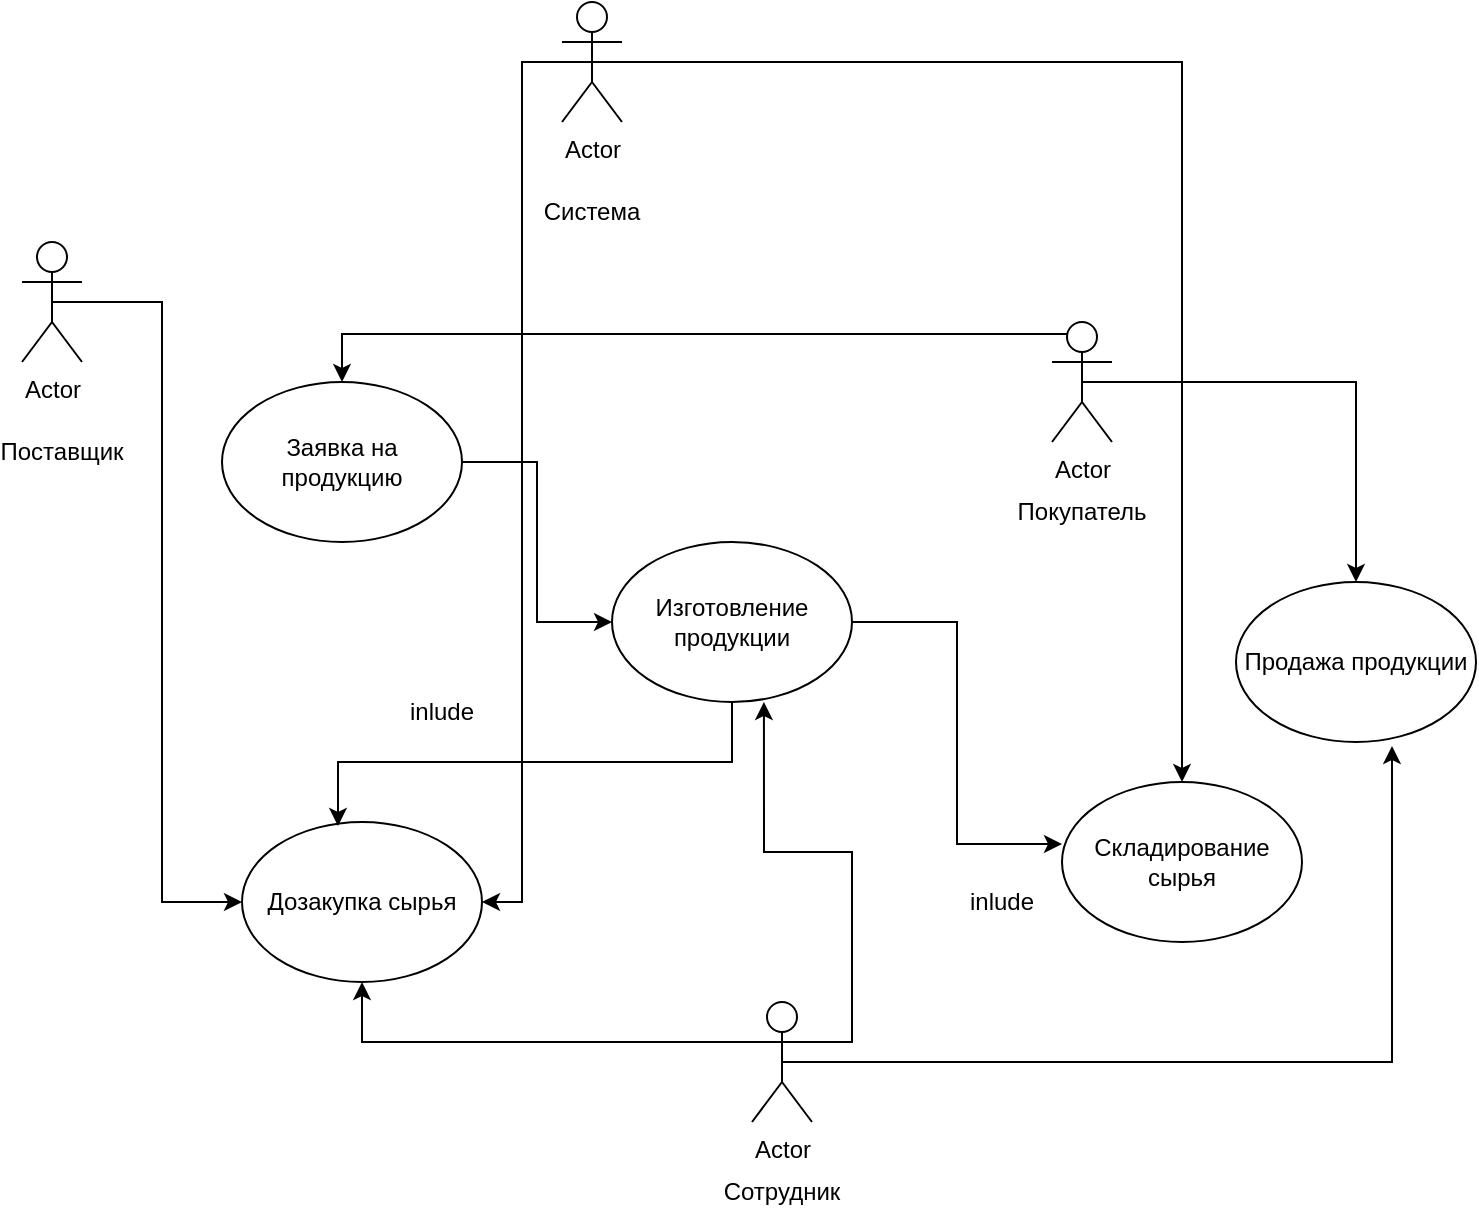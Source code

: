 <mxfile version="20.0.1" type="device"><diagram id="iYG6-ngoIXByah1FH4jD" name="Page-1"><mxGraphModel dx="1812" dy="1035" grid="1" gridSize="10" guides="1" tooltips="1" connect="1" arrows="1" fold="1" page="1" pageScale="1" pageWidth="827" pageHeight="1169" math="0" shadow="0"><root><mxCell id="0"/><mxCell id="1" parent="0"/><mxCell id="y4OhMViqGQlmowpwxcUK-14" style="edgeStyle=orthogonalEdgeStyle;rounded=0;orthogonalLoop=1;jettySize=auto;html=1;exitX=0.5;exitY=0.5;exitDx=0;exitDy=0;exitPerimeter=0;entryX=0;entryY=0.5;entryDx=0;entryDy=0;" edge="1" parent="1" source="y4OhMViqGQlmowpwxcUK-1" target="y4OhMViqGQlmowpwxcUK-11"><mxGeometry relative="1" as="geometry"/></mxCell><mxCell id="y4OhMViqGQlmowpwxcUK-1" value="Actor" style="shape=umlActor;verticalLabelPosition=bottom;verticalAlign=top;html=1;outlineConnect=0;" vertex="1" parent="1"><mxGeometry x="100" y="200" width="30" height="60" as="geometry"/></mxCell><mxCell id="y4OhMViqGQlmowpwxcUK-21" style="edgeStyle=orthogonalEdgeStyle;rounded=0;orthogonalLoop=1;jettySize=auto;html=1;exitX=0;exitY=0.333;exitDx=0;exitDy=0;exitPerimeter=0;" edge="1" parent="1" source="y4OhMViqGQlmowpwxcUK-2" target="y4OhMViqGQlmowpwxcUK-11"><mxGeometry relative="1" as="geometry"/></mxCell><mxCell id="y4OhMViqGQlmowpwxcUK-22" style="edgeStyle=orthogonalEdgeStyle;rounded=0;orthogonalLoop=1;jettySize=auto;html=1;exitX=1;exitY=0.333;exitDx=0;exitDy=0;exitPerimeter=0;entryX=0.633;entryY=1;entryDx=0;entryDy=0;entryPerimeter=0;" edge="1" parent="1" source="y4OhMViqGQlmowpwxcUK-2" target="y4OhMViqGQlmowpwxcUK-12"><mxGeometry relative="1" as="geometry"/></mxCell><mxCell id="y4OhMViqGQlmowpwxcUK-28" style="edgeStyle=orthogonalEdgeStyle;rounded=0;orthogonalLoop=1;jettySize=auto;html=1;exitX=0.5;exitY=0.5;exitDx=0;exitDy=0;exitPerimeter=0;entryX=0.65;entryY=1.025;entryDx=0;entryDy=0;entryPerimeter=0;" edge="1" parent="1" source="y4OhMViqGQlmowpwxcUK-2" target="y4OhMViqGQlmowpwxcUK-25"><mxGeometry relative="1" as="geometry"/></mxCell><mxCell id="y4OhMViqGQlmowpwxcUK-2" value="Actor" style="shape=umlActor;verticalLabelPosition=bottom;verticalAlign=top;html=1;outlineConnect=0;" vertex="1" parent="1"><mxGeometry x="465" y="580" width="30" height="60" as="geometry"/></mxCell><mxCell id="y4OhMViqGQlmowpwxcUK-15" style="edgeStyle=orthogonalEdgeStyle;rounded=0;orthogonalLoop=1;jettySize=auto;html=1;exitX=0.25;exitY=0.1;exitDx=0;exitDy=0;exitPerimeter=0;entryX=0.5;entryY=0;entryDx=0;entryDy=0;" edge="1" parent="1" source="y4OhMViqGQlmowpwxcUK-3" target="y4OhMViqGQlmowpwxcUK-7"><mxGeometry relative="1" as="geometry"/></mxCell><mxCell id="y4OhMViqGQlmowpwxcUK-27" style="edgeStyle=orthogonalEdgeStyle;rounded=0;orthogonalLoop=1;jettySize=auto;html=1;exitX=0.5;exitY=0.5;exitDx=0;exitDy=0;exitPerimeter=0;" edge="1" parent="1" source="y4OhMViqGQlmowpwxcUK-3" target="y4OhMViqGQlmowpwxcUK-25"><mxGeometry relative="1" as="geometry"/></mxCell><mxCell id="y4OhMViqGQlmowpwxcUK-3" value="Actor" style="shape=umlActor;verticalLabelPosition=bottom;verticalAlign=top;html=1;outlineConnect=0;" vertex="1" parent="1"><mxGeometry x="615" y="240" width="30" height="60" as="geometry"/></mxCell><mxCell id="y4OhMViqGQlmowpwxcUK-4" value="Поставщик" style="text;html=1;strokeColor=none;fillColor=none;align=center;verticalAlign=middle;whiteSpace=wrap;rounded=0;" vertex="1" parent="1"><mxGeometry x="90" y="290" width="60" height="30" as="geometry"/></mxCell><mxCell id="y4OhMViqGQlmowpwxcUK-5" value="Сотрудник" style="text;html=1;strokeColor=none;fillColor=none;align=center;verticalAlign=middle;whiteSpace=wrap;rounded=0;" vertex="1" parent="1"><mxGeometry x="450" y="660" width="60" height="30" as="geometry"/></mxCell><mxCell id="y4OhMViqGQlmowpwxcUK-6" value="Покупатель" style="text;html=1;strokeColor=none;fillColor=none;align=center;verticalAlign=middle;whiteSpace=wrap;rounded=0;" vertex="1" parent="1"><mxGeometry x="600" y="320" width="60" height="30" as="geometry"/></mxCell><mxCell id="y4OhMViqGQlmowpwxcUK-17" style="edgeStyle=orthogonalEdgeStyle;rounded=0;orthogonalLoop=1;jettySize=auto;html=1;exitX=1;exitY=0.5;exitDx=0;exitDy=0;" edge="1" parent="1" source="y4OhMViqGQlmowpwxcUK-7" target="y4OhMViqGQlmowpwxcUK-12"><mxGeometry relative="1" as="geometry"/></mxCell><mxCell id="y4OhMViqGQlmowpwxcUK-7" value="Заявка на продукцию" style="ellipse;whiteSpace=wrap;html=1;" vertex="1" parent="1"><mxGeometry x="200" y="270" width="120" height="80" as="geometry"/></mxCell><mxCell id="y4OhMViqGQlmowpwxcUK-16" style="edgeStyle=orthogonalEdgeStyle;rounded=0;orthogonalLoop=1;jettySize=auto;html=1;exitX=0.5;exitY=0.5;exitDx=0;exitDy=0;exitPerimeter=0;entryX=1;entryY=0.5;entryDx=0;entryDy=0;" edge="1" parent="1" source="y4OhMViqGQlmowpwxcUK-9" target="y4OhMViqGQlmowpwxcUK-11"><mxGeometry relative="1" as="geometry"><Array as="points"><mxPoint x="350" y="110"/><mxPoint x="350" y="530"/></Array></mxGeometry></mxCell><mxCell id="y4OhMViqGQlmowpwxcUK-26" style="edgeStyle=orthogonalEdgeStyle;rounded=0;orthogonalLoop=1;jettySize=auto;html=1;exitX=0.5;exitY=0.5;exitDx=0;exitDy=0;exitPerimeter=0;" edge="1" parent="1" source="y4OhMViqGQlmowpwxcUK-9" target="y4OhMViqGQlmowpwxcUK-13"><mxGeometry relative="1" as="geometry"/></mxCell><mxCell id="y4OhMViqGQlmowpwxcUK-9" value="Actor" style="shape=umlActor;verticalLabelPosition=bottom;verticalAlign=top;html=1;outlineConnect=0;" vertex="1" parent="1"><mxGeometry x="370" y="80" width="30" height="60" as="geometry"/></mxCell><mxCell id="y4OhMViqGQlmowpwxcUK-10" value="Система" style="text;html=1;strokeColor=none;fillColor=none;align=center;verticalAlign=middle;whiteSpace=wrap;rounded=0;" vertex="1" parent="1"><mxGeometry x="355" y="170" width="60" height="30" as="geometry"/></mxCell><mxCell id="y4OhMViqGQlmowpwxcUK-11" value="Дозакупка сырья" style="ellipse;whiteSpace=wrap;html=1;" vertex="1" parent="1"><mxGeometry x="210" y="490" width="120" height="80" as="geometry"/></mxCell><mxCell id="y4OhMViqGQlmowpwxcUK-19" style="edgeStyle=orthogonalEdgeStyle;rounded=0;orthogonalLoop=1;jettySize=auto;html=1;exitX=0.5;exitY=1;exitDx=0;exitDy=0;entryX=0.4;entryY=0.025;entryDx=0;entryDy=0;entryPerimeter=0;" edge="1" parent="1" source="y4OhMViqGQlmowpwxcUK-12" target="y4OhMViqGQlmowpwxcUK-11"><mxGeometry relative="1" as="geometry"/></mxCell><mxCell id="y4OhMViqGQlmowpwxcUK-23" style="edgeStyle=orthogonalEdgeStyle;rounded=0;orthogonalLoop=1;jettySize=auto;html=1;exitX=1;exitY=0.5;exitDx=0;exitDy=0;entryX=0;entryY=0.388;entryDx=0;entryDy=0;entryPerimeter=0;" edge="1" parent="1" source="y4OhMViqGQlmowpwxcUK-12" target="y4OhMViqGQlmowpwxcUK-13"><mxGeometry relative="1" as="geometry"/></mxCell><mxCell id="y4OhMViqGQlmowpwxcUK-12" value="Изготовление продукции" style="ellipse;whiteSpace=wrap;html=1;" vertex="1" parent="1"><mxGeometry x="395" y="350" width="120" height="80" as="geometry"/></mxCell><mxCell id="y4OhMViqGQlmowpwxcUK-13" value="Складирование сырья" style="ellipse;whiteSpace=wrap;html=1;" vertex="1" parent="1"><mxGeometry x="620" y="470" width="120" height="80" as="geometry"/></mxCell><mxCell id="y4OhMViqGQlmowpwxcUK-20" value="inlude" style="text;html=1;strokeColor=none;fillColor=none;align=center;verticalAlign=middle;whiteSpace=wrap;rounded=0;" vertex="1" parent="1"><mxGeometry x="280" y="420" width="60" height="30" as="geometry"/></mxCell><mxCell id="y4OhMViqGQlmowpwxcUK-24" value="inlude" style="text;html=1;strokeColor=none;fillColor=none;align=center;verticalAlign=middle;whiteSpace=wrap;rounded=0;" vertex="1" parent="1"><mxGeometry x="560" y="515" width="60" height="30" as="geometry"/></mxCell><mxCell id="y4OhMViqGQlmowpwxcUK-25" value="Продажа продукции" style="ellipse;whiteSpace=wrap;html=1;" vertex="1" parent="1"><mxGeometry x="707" y="370" width="120" height="80" as="geometry"/></mxCell></root></mxGraphModel></diagram></mxfile>